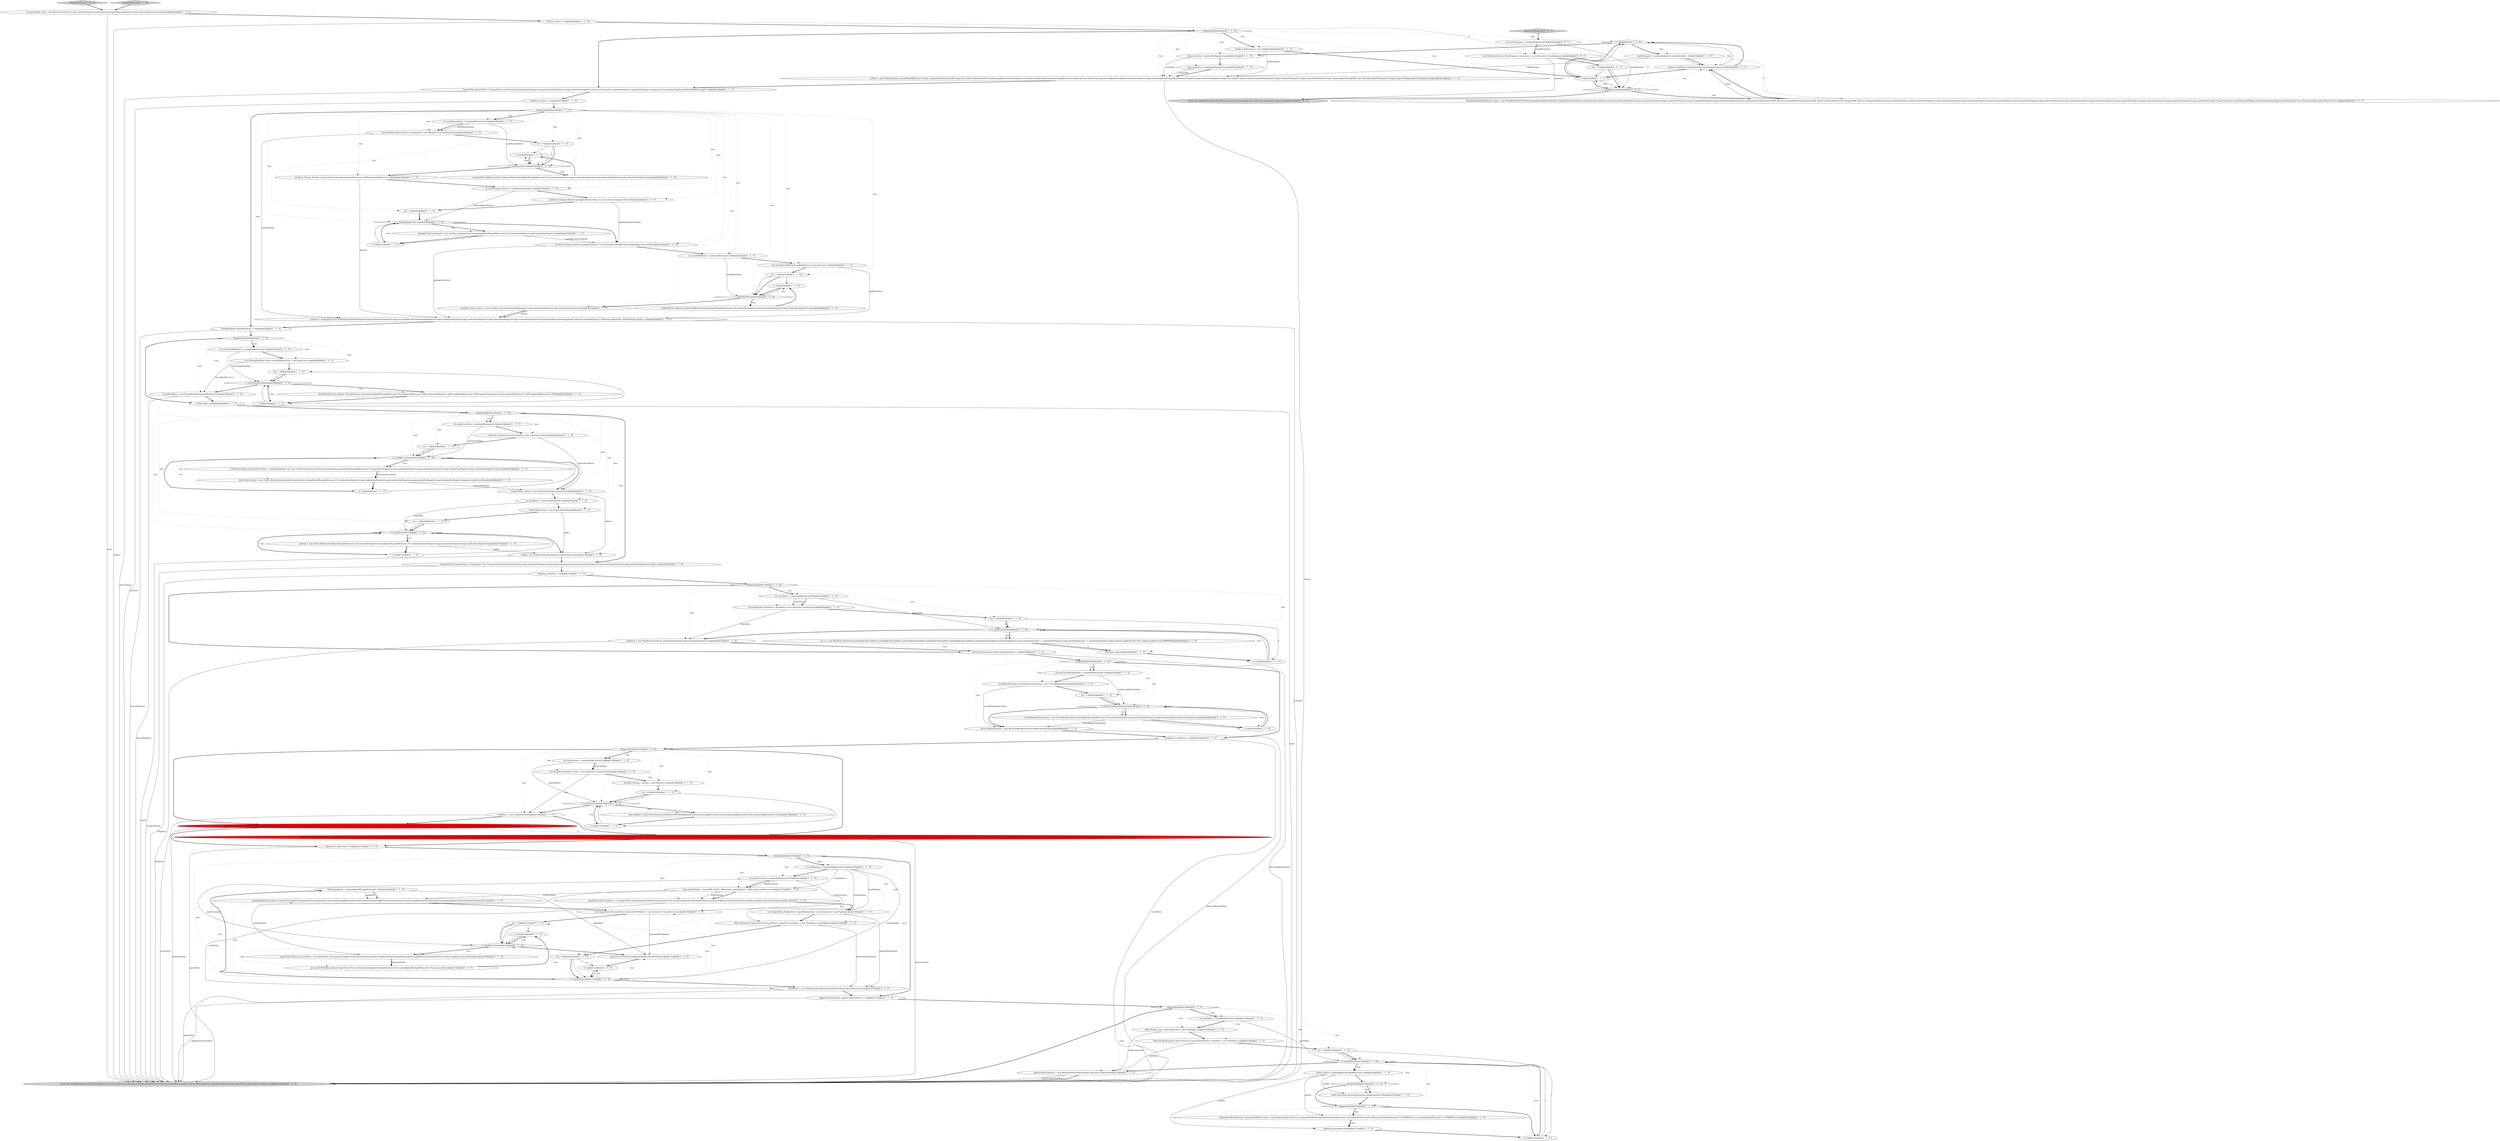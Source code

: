digraph {
91 [style = filled, label = "String pipelineId = randomAlphaOfLengthBetween(3,10)@@@124@@@['1', '1', '0']", fillcolor = white, shape = ellipse image = "AAA0AAABBB1BBB"];
56 [style = filled, label = "int i = 0@@@142@@@['1', '1', '0']", fillcolor = white, shape = ellipse image = "AAA0AAABBB1BBB"];
113 [style = filled, label = "i < numContents@@@106@@@['1', '1', '0']", fillcolor = white, shape = diamond image = "AAA0AAABBB1BBB"];
15 [style = filled, label = "frequently()@@@90@@@['1', '1', '0']", fillcolor = white, shape = diamond image = "AAA0AAABBB1BBB"];
93 [style = filled, label = "frequently()@@@78@@@['1', '1', '0']", fillcolor = white, shape = diamond image = "AAA0AAABBB1BBB"];
102 [style = filled, label = "JvmStats jvmStats = null@@@17@@@['1', '1', '0']", fillcolor = white, shape = ellipse image = "AAA0AAABBB1BBB"];
133 [style = filled, label = "return new FollowStatsAction.StatsResponses(Collections.emptyList(),Collections.emptyList(),responses)@@@11@@@['0', '0', '1']", fillcolor = lightgray, shape = ellipse image = "AAA0AAABBB3BBB"];
55 [style = filled, label = "int numPipelines = randomIntBetween(0,10)@@@115@@@['1', '1', '0']", fillcolor = white, shape = ellipse image = "AAA0AAABBB1BBB"];
127 [style = filled, label = "List<IngestStats.ProcessorStat> processorPerPipeline = new ArrayList<>(numProcessors)@@@126@@@['1', '1', '0']", fillcolor = white, shape = ellipse image = "AAA0AAABBB1BBB"];
97 [style = filled, label = "i < numGarbageCollectors@@@30@@@['1', '1', '0']", fillcolor = white, shape = diamond image = "AAA0AAABBB1BBB"];
109 [style = filled, label = "int numPaths = randomIntBetween(0,10)@@@67@@@['1', '1', '0']", fillcolor = white, shape = ellipse image = "AAA0AAABBB1BBB"];
47 [style = filled, label = "i < 3@@@8@@@['1', '1', '0']", fillcolor = white, shape = diamond image = "AAA0AAABBB1BBB"];
36 [style = filled, label = "double loadAverages = new double((((@@@6@@@['1', '1', '0']", fillcolor = white, shape = ellipse image = "AAA0AAABBB1BBB"];
11 [style = filled, label = "k < numClients@@@82@@@['1', '1', '0']", fillcolor = white, shape = diamond image = "AAA0AAABBB1BBB"];
134 [style = filled, label = "List<FollowStatsAction.StatsResponse> responses = new ArrayList<>(numResponses)@@@4@@@['0', '0', '1']", fillcolor = white, shape = ellipse image = "AAA0AAABBB3BBB"];
126 [style = filled, label = "responses.add(new FollowStatsAction.StatsResponse(status))@@@9@@@['1', '1', '1']", fillcolor = white, shape = ellipse image = "AAA0AAABBB1BBB"];
125 [style = filled, label = "i < numThreadPoolStats@@@50@@@['1', '1', '0']", fillcolor = white, shape = diamond image = "AAA0AAABBB1BBB"];
2 [style = filled, label = "int numGarbageCollectors = randomIntBetween(0,10)@@@27@@@['1', '1', '0']", fillcolor = white, shape = ellipse image = "AAA0AAABBB1BBB"];
1 [style = filled, label = "i++@@@51@@@['1', '1', '0']", fillcolor = white, shape = ellipse image = "AAA0AAABBB1BBB"];
100 [style = filled, label = "memoryPools.add(new JvmStats.MemoryPool(randomAlphaOfLengthBetween(3,10),randomNonNegativeLong(),randomNonNegativeLong(),randomNonNegativeLong(),randomNonNegativeLong()))@@@24@@@['1', '1', '0']", fillcolor = white, shape = ellipse image = "AAA0AAABBB1BBB"];
108 [style = filled, label = "DiscoveryNode node = new DiscoveryNode(\"test_node\",buildNewFakeTransportAddress(),emptyMap(),emptySet(),VersionUtils.randomVersion(random()))@@@3@@@['1', '1', '0']", fillcolor = white, shape = ellipse image = "AAA0AAABBB1BBB"];
81 [style = filled, label = "i++@@@39@@@['1', '1', '0']", fillcolor = white, shape = ellipse image = "AAA0AAABBB1BBB"];
42 [style = filled, label = "List<HttpStats.ClientStats> clientStats = new ArrayList<>(numClients)@@@80@@@['1', '1', '0']", fillcolor = white, shape = ellipse image = "AAA0AAABBB1BBB"];
48 [style = filled, label = "frequently()@@@57@@@['1', '1', '0']", fillcolor = white, shape = diamond image = "AAA0AAABBB1BBB"];
28 [style = filled, label = "List<ScriptContextStats> stats = new ArrayList<>(numContents)@@@103@@@['1', '1', '0']", fillcolor = white, shape = ellipse image = "AAA0AAABBB1BBB"];
13 [style = filled, label = "Map<String,List<IngestStats.ProcessorStat>> ingestProcessorStats = new HashMap<>(numPipelines)@@@120@@@['1', '1', '0']", fillcolor = white, shape = ellipse image = "AAA0AAABBB1BBB"];
76 [style = filled, label = "long swapTotal = randomNonNegativeLong()@@@13@@@['1', '1', '0']", fillcolor = white, shape = ellipse image = "AAA0AAABBB1BBB"];
43 [style = filled, label = "FsInfo.Path(( paths = new FsInfo.Path((((@@@68@@@['1', '1', '0']", fillcolor = white, shape = ellipse image = "AAA0AAABBB1BBB"];
52 [style = filled, label = "ResponseCollectorService.ComputedNodeStats stats = new ResponseCollectorService.ComputedNodeStats(nodeId,randomIntBetween(1,10),randomIntBetween(0,2000),randomDoubleBetween(1.0,10000000.0,true),randomDoubleBetween(1.0,10000000.0,true))@@@150@@@['1', '1', '0']", fillcolor = white, shape = ellipse image = "AAA0AAABBB1BBB"];
4 [style = filled, label = "int numProcessors = randomIntBetween(0,10)@@@116@@@['1', '1', '0']", fillcolor = white, shape = ellipse image = "AAA0AAABBB1BBB"];
124 [style = filled, label = "i++@@@23@@@['1', '1', '0']", fillcolor = white, shape = ellipse image = "AAA0AAABBB1BBB"];
66 [style = filled, label = "paths(i( = new FsInfo.Path(randomAlphaOfLengthBetween(3,10),randomBoolean()? randomAlphaOfLengthBetween(3,10): null,randomNonNegativeLong(),randomNonNegativeLong(),randomNonNegativeLong())@@@72@@@['1', '1', '0']", fillcolor = white, shape = ellipse image = "AAA0AAABBB1BBB"];
89 [style = filled, label = "loadAverages(i( = randomBoolean()? randomDouble(): -1@@@10@@@['1', '1', '0']", fillcolor = white, shape = ellipse image = "AAA0AAABBB1BBB"];
6 [style = filled, label = "frequently()@@@18@@@['1', '1', '0']", fillcolor = white, shape = diamond image = "AAA0AAABBB1BBB"];
111 [style = filled, label = "JvmStats.GarbageCollectors garbageCollectors = new JvmStats.GarbageCollectors(garbageCollectorsArray)@@@34@@@['1', '1', '0']", fillcolor = white, shape = ellipse image = "AAA0AAABBB1BBB"];
123 [style = filled, label = "i < numPaths@@@70@@@['1', '1', '0']", fillcolor = white, shape = diamond image = "AAA0AAABBB1BBB"];
77 [style = filled, label = "return new NodeStats(node,randomNonNegativeLong(),null,osStats,processStats,jvmStats,threadPoolStats,fsInfo,transportStats,httpStats,allCircuitBreakerStats,scriptStats,discoveryStats,ingestStats,adaptiveSelectionStats,null)@@@156@@@['1', '1', '0']", fillcolor = lightgray, shape = ellipse image = "AAA0AAABBB1BBB"];
50 [style = filled, label = "List<JvmStats.MemoryPool> memoryPools = new ArrayList<>(numMemoryPools)@@@20@@@['1', '1', '0']", fillcolor = white, shape = ellipse image = "AAA0AAABBB1BBB"];
8 [style = filled, label = "ingestPipelineStats.add(new IngestStats.PipelineStat(pipelineId,new IngestStats.Stats(randomLongBetween(0,maxStatValue),randomLongBetween(0,maxStatValue),randomLongBetween(0,maxStatValue),randomLongBetween(0,maxStatValue))))@@@125@@@['1', '1', '0']", fillcolor = white, shape = ellipse image = "AAA0AAABBB1BBB"];
30 [style = filled, label = "ScriptStats scriptStats = null@@@100@@@['1', '1', '0']", fillcolor = white, shape = ellipse image = "AAA0AAABBB1BBB"];
38 [style = filled, label = "nodeStats.put(nodeId,stats)@@@151@@@['1', '1', '0']", fillcolor = white, shape = ellipse image = "AAA0AAABBB1BBB"];
80 [style = filled, label = "IngestStats ingestStats = null@@@113@@@['1', '1', '0']", fillcolor = white, shape = ellipse image = "AAA0AAABBB1BBB"];
18 [style = filled, label = "int i = 0@@@121@@@['1', '1', '0']", fillcolor = white, shape = ellipse image = "AAA0AAABBB1BBB"];
84 [style = filled, label = "j++@@@129@@@['1', '1', '0']", fillcolor = white, shape = ellipse image = "AAA0AAABBB1BBB"];
49 [style = filled, label = "JvmStats.Classes classes = new JvmStats.Classes(randomNonNegativeLong(),randomNonNegativeLong(),randomNonNegativeLong())@@@42@@@['1', '1', '0']", fillcolor = white, shape = ellipse image = "AAA0AAABBB1BBB"];
75 [style = filled, label = "JvmStats.Threads threads = new JvmStats.Threads(randomIntBetween(1,1000),randomIntBetween(1,1000))@@@26@@@['1', '1', '0']", fillcolor = white, shape = ellipse image = "AAA0AAABBB1BBB"];
70 [style = filled, label = "int numThreadPoolStats = randomIntBetween(0,10)@@@47@@@['1', '1', '0']", fillcolor = white, shape = ellipse image = "AAA0AAABBB1BBB"];
26 [style = filled, label = "int i = 0@@@93@@@['1', '1', '0']", fillcolor = white, shape = ellipse image = "AAA0AAABBB1BBB"];
29 [style = filled, label = "FsInfo fsInfo = null@@@56@@@['1', '1', '0']", fillcolor = white, shape = ellipse image = "AAA0AAABBB1BBB"];
132 [style = filled, label = "DiscoveryStats discoveryStats = frequently()? new DiscoveryStats(randomBoolean()? new PendingClusterStateStats(randomInt(),randomInt(),randomInt()): null,randomBoolean()? new PublishClusterStateStats(randomNonNegativeLong(),randomNonNegativeLong(),randomNonNegativeLong()): null,randomBoolean()? new ClusterStateUpdateStats(randomNonNegativeLong(),randomNonNegativeLong(),randomNonNegativeLong(),randomNonNegativeLong(),randomNonNegativeLong(),randomNonNegativeLong(),randomNonNegativeLong(),randomNonNegativeLong(),randomNonNegativeLong(),randomNonNegativeLong(),randomNonNegativeLong(),randomNonNegativeLong(),randomNonNegativeLong(),randomNonNegativeLong(),randomNonNegativeLong(),randomNonNegativeLong(),randomNonNegativeLong(),randomNonNegativeLong(),randomNonNegativeLong()): null): null@@@112@@@['0', '1', '0']", fillcolor = red, shape = ellipse image = "AAA1AAABBB2BBB"];
88 [style = filled, label = "i < numPipelines@@@122@@@['1', '1', '0']", fillcolor = white, shape = diamond image = "AAA0AAABBB1BBB"];
72 [style = filled, label = "FsInfo.DeviceStats(( deviceStatsArray = new FsInfo.DeviceStats((((@@@59@@@['1', '1', '0']", fillcolor = white, shape = ellipse image = "AAA0AAABBB1BBB"];
33 [style = filled, label = "int j = 0@@@127@@@['1', '1', '0']", fillcolor = white, shape = ellipse image = "AAA0AAABBB1BBB"];
128 [style = filled, label = "TransportStats transportStats = frequently()? new TransportStats(randomNonNegativeLong(),randomNonNegativeLong(),randomNonNegativeLong(),randomNonNegativeLong(),randomNonNegativeLong(),randomNonNegativeLong()): null@@@76@@@['1', '1', '0']", fillcolor = white, shape = ellipse image = "AAA0AAABBB1BBB"];
139 [style = filled, label = "int i = 0@@@5@@@['0', '0', '1']", fillcolor = white, shape = ellipse image = "AAA0AAABBB3BBB"];
119 [style = filled, label = "frequently()@@@114@@@['1', '1', '0']", fillcolor = white, shape = diamond image = "AAA0AAABBB1BBB"];
73 [style = filled, label = "frequently()@@@149@@@['1', '1', '0']", fillcolor = white, shape = diamond image = "AAA0AAABBB1BBB"];
68 [style = filled, label = "i < numCircuitBreakerStats@@@94@@@['1', '1', '0']", fillcolor = white, shape = diamond image = "AAA0AAABBB1BBB"];
23 [style = filled, label = "circuitBreakerStatsArray(i( = new CircuitBreakerStats(randomAlphaOfLengthBetween(3,10),randomNonNegativeLong(),randomNonNegativeLong(),randomDouble(),randomNonNegativeLong())@@@96@@@['1', '1', '0']", fillcolor = white, shape = ellipse image = "AAA0AAABBB1BBB"];
114 [style = filled, label = "ThreadPoolStats threadPoolStats = null@@@45@@@['1', '1', '0']", fillcolor = white, shape = ellipse image = "AAA0AAABBB1BBB"];
7 [style = filled, label = "processorPerPipeline.add(new IngestStats.ProcessorStat(randomAlphaOfLengthBetween(3,10),randomAlphaOfLengthBetween(3,10),processorStats))@@@131@@@['1', '1', '0']", fillcolor = white, shape = ellipse image = "AAA0AAABBB1BBB"];
92 [style = filled, label = "allCircuitBreakerStats = new AllCircuitBreakerStats(circuitBreakerStatsArray)@@@98@@@['1', '1', '0']", fillcolor = white, shape = ellipse image = "AAA0AAABBB1BBB"];
40 [style = filled, label = "List<ThreadPoolStats.Stats> threadPoolStatsList = new ArrayList<>()@@@48@@@['1', '1', '0']", fillcolor = white, shape = ellipse image = "AAA0AAABBB1BBB"];
129 [style = filled, label = "i < numDeviceStats@@@61@@@['1', '1', '0']", fillcolor = white, shape = diamond image = "AAA0AAABBB1BBB"];
137 [style = filled, label = "i < numResponses@@@6@@@['0', '0', '1']", fillcolor = white, shape = diamond image = "AAA0AAABBB3BBB"];
63 [style = filled, label = "adaptiveSelectionStats = new AdaptiveSelectionStats(nodeConnections,nodeStats)@@@154@@@['1', '1', '0']", fillcolor = white, shape = ellipse image = "AAA0AAABBB1BBB"];
106 [style = filled, label = "fsInfo = new FsInfo(randomNonNegativeLong(),ioStats,paths)@@@74@@@['1', '1', '0']", fillcolor = white, shape = ellipse image = "AAA0AAABBB1BBB"];
44 [style = filled, label = "nodeConnections.put(nodeId,randomLongBetween(0,100))@@@147@@@['1', '1', '0']", fillcolor = white, shape = ellipse image = "AAA0AAABBB1BBB"];
16 [style = filled, label = "String nodeId = randomAlphaOfLengthBetween(3,10)@@@145@@@['1', '1', '0']", fillcolor = white, shape = ellipse image = "AAA0AAABBB1BBB"];
78 [style = filled, label = "IngestStats.Stats processorStats = new IngestStats.Stats(randomLongBetween(0,maxStatValue),randomLongBetween(0,maxStatValue),randomLongBetween(0,maxStatValue),randomLongBetween(0,maxStatValue))@@@130@@@['1', '1', '0']", fillcolor = white, shape = ellipse image = "AAA0AAABBB1BBB"];
115 [style = filled, label = "int i = 0@@@29@@@['1', '1', '0']", fillcolor = white, shape = ellipse image = "AAA0AAABBB1BBB"];
51 [style = filled, label = "frequently()@@@101@@@['1', '1', '0']", fillcolor = white, shape = diamond image = "AAA0AAABBB1BBB"];
130 [style = filled, label = "int i = 0@@@105@@@['1', '1', '0']", fillcolor = white, shape = ellipse image = "AAA0AAABBB1BBB"];
120 [style = filled, label = "int numClients = randomIntBetween(0,50)@@@79@@@['1', '1', '0']", fillcolor = white, shape = ellipse image = "AAA0AAABBB1BBB"];
37 [style = filled, label = "scriptStats = new ScriptStats(stats)@@@110@@@['1', '1', '0']", fillcolor = white, shape = ellipse image = "AAA0AAABBB1BBB"];
0 [style = filled, label = "int numMemoryPools = randomIntBetween(0,10)@@@19@@@['1', '1', '0']", fillcolor = white, shape = ellipse image = "AAA0AAABBB1BBB"];
12 [style = filled, label = "FsInfo.IoStats ioStats = new FsInfo.IoStats(deviceStatsArray)@@@66@@@['1', '1', '0']", fillcolor = white, shape = ellipse image = "AAA0AAABBB1BBB"];
21 [style = filled, label = "garbageCollectorsArray(i( = new JvmStats.GarbageCollector(randomAlphaOfLengthBetween(3,10),randomNonNegativeLong(),randomNonNegativeLong())@@@32@@@['1', '1', '0']", fillcolor = white, shape = ellipse image = "AAA0AAABBB1BBB"];
25 [style = filled, label = "List<JvmStats.BufferPool> bufferPoolList = new ArrayList<>()@@@36@@@['1', '1', '0']", fillcolor = white, shape = ellipse image = "AAA0AAABBB1BBB"];
20 [style = filled, label = "AdaptiveSelectionStats adaptiveSelectionStats = null@@@137@@@['1', '1', '0']", fillcolor = white, shape = ellipse image = "AAA0AAABBB1BBB"];
57 [style = filled, label = "FsInfo.DeviceStats previousDeviceStats = randomBoolean()? null: new FsInfo.DeviceStats(randomInt(),randomInt(),randomAlphaOfLengthBetween(3,10),randomNonNegativeLong(),randomNonNegativeLong(),randomNonNegativeLong(),randomNonNegativeLong(),randomNonNegativeLong(),null)@@@63@@@['1', '1', '0']", fillcolor = white, shape = ellipse image = "AAA0AAABBB1BBB"];
62 [style = filled, label = "DiscoveryStats discoveryStats = frequently()? new DiscoveryStats(randomBoolean()? new PendingClusterStateStats(randomInt(),randomInt(),randomInt()): null,randomBoolean()? new PublishClusterStateStats(randomNonNegativeLong(),randomNonNegativeLong(),randomNonNegativeLong()): null): null@@@112@@@['1', '0', '0']", fillcolor = red, shape = ellipse image = "AAA1AAABBB1BBB"];
121 [style = filled, label = "deviceStatsArray(i( = new FsInfo.DeviceStats(randomInt(),randomInt(),randomAlphaOfLengthBetween(3,10),randomNonNegativeLong(),randomNonNegativeLong(),randomNonNegativeLong(),randomNonNegativeLong(),randomNonNegativeLong(),previousDeviceStats)@@@64@@@['1', '1', '0']", fillcolor = white, shape = ellipse image = "AAA0AAABBB1BBB"];
136 [style = filled, label = "int numResponses = randomIntBetween(0,8)@@@3@@@['0', '0', '1']", fillcolor = white, shape = ellipse image = "AAA0AAABBB3BBB"];
101 [style = filled, label = "frequently()@@@146@@@['1', '1', '0']", fillcolor = white, shape = diamond image = "AAA0AAABBB1BBB"];
14 [style = filled, label = "long memTotal = randomNonNegativeLong()@@@12@@@['1', '1', '0']", fillcolor = white, shape = ellipse image = "AAA0AAABBB1BBB"];
90 [style = filled, label = "int numBufferPools = randomIntBetween(0,10)@@@35@@@['1', '1', '0']", fillcolor = white, shape = ellipse image = "AAA0AAABBB1BBB"];
98 [style = filled, label = "int numDeviceStats = randomIntBetween(0,10)@@@58@@@['1', '1', '0']", fillcolor = white, shape = ellipse image = "AAA0AAABBB1BBB"];
3 [style = filled, label = "i++@@@62@@@['1', '1', '0']", fillcolor = white, shape = ellipse image = "AAA0AAABBB1BBB"];
122 [style = filled, label = "i++@@@123@@@['1', '1', '0']", fillcolor = white, shape = ellipse image = "AAA0AAABBB1BBB"];
138 [style = filled, label = "ShardFollowNodeTaskStatus status = new ShardFollowNodeTaskStatus(randomAlphaOfLength(4),randomAlphaOfLength(4),randomAlphaOfLength(4),randomInt(),randomNonNegativeLong(),randomNonNegativeLong(),randomNonNegativeLong(),randomNonNegativeLong(),randomNonNegativeLong(),randomIntBetween(0,Integer.MAX_VALUE),randomIntBetween(0,Integer.MAX_VALUE),randomIntBetween(0,Integer.MAX_VALUE),randomNonNegativeLong(),randomNonNegativeLong(),randomNonNegativeLong(),randomNonNegativeLong(),randomNonNegativeLong(),randomNonNegativeLong(),randomNonNegativeLong(),randomNonNegativeLong(),randomNonNegativeLong(),randomNonNegativeLong(),randomNonNegativeLong(),randomNonNegativeLong(),randomNonNegativeLong(),randomNonNegativeLong(),Collections.emptyNavigableMap(),randomNonNegativeLong(),randomBoolean()? new ElasticsearchException(\"fatal error\"): null)@@@8@@@['0', '0', '1']", fillcolor = white, shape = ellipse image = "AAA0AAABBB3BBB"];
45 [style = filled, label = "Map<String,Long> nodeConnections = new HashMap<>()@@@140@@@['1', '1', '0']", fillcolor = white, shape = ellipse image = "AAA0AAABBB1BBB"];
99 [style = filled, label = "createNodeStats['1', '0', '0']", fillcolor = lightgray, shape = diamond image = "AAA0AAABBB1BBB"];
59 [style = filled, label = "i++@@@71@@@['1', '1', '0']", fillcolor = white, shape = ellipse image = "AAA0AAABBB1BBB"];
83 [style = filled, label = "int numCircuitBreakerStats = randomIntBetween(0,10)@@@91@@@['1', '1', '0']", fillcolor = white, shape = ellipse image = "AAA0AAABBB1BBB"];
9 [style = filled, label = "httpStats = new HttpStats(clientStats,randomNonNegativeLong(),randomNonNegativeLong())@@@87@@@['1', '1', '0']", fillcolor = white, shape = ellipse image = "AAA0AAABBB1BBB"];
117 [style = filled, label = "k++@@@83@@@['1', '1', '0']", fillcolor = white, shape = ellipse image = "AAA0AAABBB1BBB"];
22 [style = filled, label = "HashSet<String> contexts = new HashSet<>()@@@104@@@['1', '1', '0']", fillcolor = white, shape = ellipse image = "AAA0AAABBB1BBB"];
110 [style = filled, label = "int numContents = randomIntBetween(0,20)@@@102@@@['1', '1', '0']", fillcolor = white, shape = ellipse image = "AAA0AAABBB1BBB"];
5 [style = filled, label = "int numNodes = randomIntBetween(0,10)@@@139@@@['1', '1', '0']", fillcolor = white, shape = ellipse image = "AAA0AAABBB1BBB"];
46 [style = filled, label = "i < numNodes@@@143@@@['1', '1', '0']", fillcolor = white, shape = diamond image = "AAA0AAABBB1BBB"];
94 [style = filled, label = "int k = 0@@@81@@@['1', '1', '0']", fillcolor = white, shape = ellipse image = "AAA0AAABBB1BBB"];
53 [style = filled, label = "ProcessStats processStats = frequently()? new ProcessStats(randomNonNegativeLong(),randomNonNegativeLong(),randomNonNegativeLong(),new ProcessStats.Cpu(randomShort(),randomNonNegativeLong()),new ProcessStats.Mem(randomNonNegativeLong())): null@@@16@@@['1', '1', '0']", fillcolor = white, shape = ellipse image = "AAA0AAABBB1BBB"];
105 [style = filled, label = "frequently()@@@5@@@['1', '1', '0']", fillcolor = white, shape = diamond image = "AAA0AAABBB1BBB"];
85 [style = filled, label = "int i = 0@@@60@@@['1', '1', '0']", fillcolor = white, shape = ellipse image = "AAA0AAABBB1BBB"];
67 [style = filled, label = "clientStats.add(cs)@@@85@@@['1', '1', '0']", fillcolor = white, shape = ellipse image = "AAA0AAABBB1BBB"];
79 [style = filled, label = "JvmStats.GarbageCollector(( garbageCollectorsArray = new JvmStats.GarbageCollector((((@@@28@@@['1', '1', '0']", fillcolor = white, shape = ellipse image = "AAA0AAABBB1BBB"];
74 [style = filled, label = "int i = 0@@@37@@@['1', '1', '0']", fillcolor = white, shape = ellipse image = "AAA0AAABBB1BBB"];
41 [style = filled, label = "j < numProcessors@@@128@@@['1', '1', '0']", fillcolor = white, shape = diamond image = "AAA0AAABBB1BBB"];
71 [style = filled, label = "ingestProcessorStats.put(pipelineId,processorPerPipeline)@@@133@@@['1', '1', '0']", fillcolor = white, shape = ellipse image = "AAA0AAABBB1BBB"];
107 [style = filled, label = "int i = 0@@@21@@@['1', '1', '0']", fillcolor = white, shape = ellipse image = "AAA0AAABBB1BBB"];
116 [style = filled, label = "frequently()@@@46@@@['1', '1', '0']", fillcolor = white, shape = diamond image = "AAA0AAABBB1BBB"];
10 [style = filled, label = "CircuitBreakerStats(( circuitBreakerStatsArray = new CircuitBreakerStats((((@@@92@@@['1', '1', '0']", fillcolor = white, shape = ellipse image = "AAA0AAABBB1BBB"];
39 [style = filled, label = "var cs = new HttpStats.ClientStats(randomAlphaOfLength(6),randomAlphaOfLength(6),randomAlphaOfLength(6),randomAlphaOfLength(6),randomAlphaOfLength(6),randomAlphaOfLength(6),randomNonNegativeLong(),randomBoolean()? -1: randomNonNegativeLong(),randomBoolean()? -1: randomNonNegativeLong(),randomLongBetween(0,100),randomLongBetween(0,99999999))@@@84@@@['1', '1', '0']", fillcolor = white, shape = ellipse image = "AAA0AAABBB1BBB"];
69 [style = filled, label = "i++@@@7@@@['1', '1', '1']", fillcolor = white, shape = ellipse image = "AAA0AAABBB1BBB"];
32 [style = filled, label = "i < numMemoryPools@@@22@@@['1', '1', '0']", fillcolor = white, shape = diamond image = "AAA0AAABBB1BBB"];
17 [style = filled, label = "stats.add(new ScriptContextStats(randomValueOtherThanMany(null,null),randomLongBetween(0,1024),randomLongBetween(0,1024),randomLongBetween(0,1024)))@@@108@@@['1', '1', '0']", fillcolor = white, shape = ellipse image = "AAA0AAABBB1BBB"];
19 [style = filled, label = "OsStats osStats = null@@@4@@@['1', '1', '0']", fillcolor = white, shape = ellipse image = "AAA0AAABBB1BBB"];
87 [style = filled, label = "i++@@@107@@@['1', '1', '0']", fillcolor = white, shape = ellipse image = "AAA0AAABBB1BBB"];
35 [style = filled, label = "threadPoolStatsList.add(new ThreadPoolStats.Stats(randomAlphaOfLengthBetween(3,10),randomIntBetween(1,1000),randomIntBetween(1,1000),randomIntBetween(1,1000),randomNonNegativeLong(),randomIntBetween(1,1000),randomIntBetween(1,1000)))@@@52@@@['1', '1', '0']", fillcolor = white, shape = ellipse image = "AAA0AAABBB1BBB"];
27 [style = filled, label = "i++@@@144@@@['1', '1', '0']", fillcolor = white, shape = ellipse image = "AAA0AAABBB1BBB"];
103 [style = filled, label = "i < numBufferPools@@@38@@@['1', '1', '0']", fillcolor = white, shape = diamond image = "AAA0AAABBB1BBB"];
118 [style = filled, label = "int i = 0@@@49@@@['1', '1', '0']", fillcolor = white, shape = ellipse image = "AAA0AAABBB1BBB"];
135 [style = filled, label = "createStatsResponse['0', '0', '1']", fillcolor = lightgray, shape = diamond image = "AAA0AAABBB3BBB"];
54 [style = filled, label = "jvmStats = frequently()? new JvmStats(randomNonNegativeLong(),randomNonNegativeLong(),new JvmStats.Mem(randomNonNegativeLong(),randomNonNegativeLong(),randomNonNegativeLong(),randomNonNegativeLong(),randomNonNegativeLong(),memoryPools),threads,garbageCollectors,randomBoolean()? Collections.emptyList(): bufferPoolList,classes): null@@@43@@@['1', '1', '0']", fillcolor = white, shape = ellipse image = "AAA0AAABBB1BBB"];
65 [style = filled, label = "threadPoolStats = new ThreadPoolStats(threadPoolStatsList)@@@54@@@['1', '1', '0']", fillcolor = white, shape = ellipse image = "AAA0AAABBB1BBB"];
104 [style = filled, label = "long maxStatValue = Long.MAX_VALUE / Math.max(1,numPipelines) / Math.max(1,numProcessors)@@@117@@@['1', '1', '0']", fillcolor = white, shape = ellipse image = "AAA0AAABBB1BBB"];
24 [style = filled, label = "i++@@@31@@@['1', '1', '0']", fillcolor = white, shape = ellipse image = "AAA0AAABBB1BBB"];
61 [style = filled, label = "bufferPoolList.add(new JvmStats.BufferPool(randomAlphaOfLengthBetween(3,10),randomNonNegativeLong(),randomNonNegativeLong(),randomNonNegativeLong()))@@@40@@@['1', '1', '0']", fillcolor = white, shape = ellipse image = "AAA0AAABBB1BBB"];
34 [style = filled, label = "i++@@@95@@@['1', '1', '0']", fillcolor = white, shape = ellipse image = "AAA0AAABBB1BBB"];
112 [style = filled, label = "int i = 0@@@69@@@['1', '1', '0']", fillcolor = white, shape = ellipse image = "AAA0AAABBB1BBB"];
60 [style = filled, label = "IngestStats.Stats totalStats = new IngestStats.Stats(randomLongBetween(0,maxStatValue),randomLongBetween(0,maxStatValue),randomLongBetween(0,maxStatValue),randomLongBetween(0,maxStatValue))@@@118@@@['1', '1', '0']", fillcolor = white, shape = ellipse image = "AAA0AAABBB1BBB"];
31 [style = filled, label = "List<IngestStats.PipelineStat> ingestPipelineStats = new ArrayList<>(numPipelines)@@@119@@@['1', '1', '0']", fillcolor = white, shape = ellipse image = "AAA0AAABBB1BBB"];
86 [style = filled, label = "AllCircuitBreakerStats allCircuitBreakerStats = null@@@89@@@['1', '1', '0']", fillcolor = white, shape = ellipse image = "AAA0AAABBB1BBB"];
95 [style = filled, label = "frequently()@@@138@@@['1', '1', '0']", fillcolor = white, shape = diamond image = "AAA0AAABBB1BBB"];
96 [style = filled, label = "osStats = new OsStats(System.currentTimeMillis(),new OsStats.Cpu(randomShort(),loadAverages),new OsStats.Mem(memTotal,randomLongBetween(0,memTotal)),new OsStats.Swap(swapTotal,randomLongBetween(0,swapTotal)),new OsStats.Cgroup(randomAlphaOfLength(8),randomNonNegativeLong(),randomAlphaOfLength(8),randomNonNegativeLong(),randomNonNegativeLong(),new OsStats.Cgroup.CpuStat(randomNonNegativeLong(),randomNonNegativeLong(),randomNonNegativeLong()),randomAlphaOfLength(8),Long.toString(randomNonNegativeLong()),Long.toString(randomNonNegativeLong())))@@@14@@@['1', '1', '0']", fillcolor = white, shape = ellipse image = "AAA0AAABBB1BBB"];
82 [style = filled, label = "Map<String,ResponseCollectorService.ComputedNodeStats> nodeStats = new HashMap<>()@@@141@@@['1', '1', '0']", fillcolor = white, shape = ellipse image = "AAA0AAABBB1BBB"];
64 [style = filled, label = "HttpStats httpStats = null@@@77@@@['1', '1', '0']", fillcolor = white, shape = ellipse image = "AAA0AAABBB1BBB"];
131 [style = filled, label = "createNodeStats['0', '1', '0']", fillcolor = lightgray, shape = diamond image = "AAA0AAABBB2BBB"];
58 [style = filled, label = "ingestStats = new IngestStats(totalStats,ingestPipelineStats,ingestProcessorStats)@@@135@@@['1', '1', '0']", fillcolor = white, shape = ellipse image = "AAA0AAABBB1BBB"];
30->77 [style = solid, label="scriptStats"];
4->127 [style = solid, label="numProcessors"];
20->95 [style = bold, label=""];
116->125 [style = dotted, label="true"];
124->32 [style = bold, label=""];
90->103 [style = solid, label="numBufferPools"];
21->24 [style = bold, label=""];
45->82 [style = bold, label=""];
93->86 [style = bold, label=""];
32->100 [style = bold, label=""];
6->115 [style = dotted, label="true"];
123->66 [style = bold, label=""];
6->111 [style = dotted, label="true"];
48->72 [style = dotted, label="true"];
39->67 [style = bold, label=""];
136->134 [style = solid, label="numResponses"];
6->0 [style = dotted, label="true"];
88->127 [style = dotted, label="true"];
16->44 [style = solid, label="nodeId"];
134->133 [style = solid, label="responses"];
15->26 [style = dotted, label="true"];
129->57 [style = bold, label=""];
112->123 [style = bold, label=""];
5->46 [style = solid, label="numNodes"];
129->121 [style = dotted, label="true"];
136->134 [style = bold, label=""];
29->77 [style = solid, label="fsInfo"];
121->3 [style = solid, label="i"];
11->117 [style = dotted, label="true"];
10->26 [style = bold, label=""];
119->18 [style = dotted, label="true"];
118->125 [style = solid, label="i"];
13->58 [style = solid, label="ingestProcessorStats"];
125->35 [style = bold, label=""];
95->45 [style = dotted, label="true"];
11->67 [style = dotted, label="true"];
26->68 [style = solid, label="i"];
15->92 [style = dotted, label="true"];
87->113 [style = bold, label=""];
6->54 [style = dotted, label="true"];
69->137 [style = bold, label=""];
117->11 [style = solid, label="k"];
60->58 [style = solid, label="totalStats"];
10->92 [style = solid, label="circuitBreakerStatsArray"];
128->64 [style = bold, label=""];
82->56 [style = bold, label=""];
12->109 [style = bold, label=""];
49->54 [style = bold, label=""];
13->18 [style = bold, label=""];
24->97 [style = solid, label="i"];
41->84 [style = dotted, label="true"];
53->102 [style = bold, label=""];
127->71 [style = solid, label="processorPerPipeline"];
2->79 [style = bold, label=""];
24->97 [style = bold, label=""];
105->69 [style = dotted, label="true"];
100->124 [style = bold, label=""];
32->100 [style = dotted, label="true"];
0->32 [style = solid, label="numMemoryPools"];
93->9 [style = dotted, label="true"];
104->78 [style = solid, label="maxStatValue"];
6->97 [style = dotted, label="true"];
35->1 [style = bold, label=""];
113->37 [style = bold, label=""];
7->84 [style = bold, label=""];
2->97 [style = solid, label="numGarbageCollectors"];
37->77 [style = solid, label="scriptStats"];
124->32 [style = solid, label="i"];
51->110 [style = bold, label=""];
6->103 [style = dotted, label="true"];
93->11 [style = dotted, label="true"];
21->111 [style = solid, label="garbageCollectorsArray"];
19->105 [style = bold, label=""];
40->65 [style = solid, label="threadPoolStatsList"];
93->120 [style = dotted, label="true"];
88->91 [style = dotted, label="true"];
48->109 [style = dotted, label="true"];
110->28 [style = bold, label=""];
47->137 [style = dashed, label="0"];
84->41 [style = solid, label="j"];
52->38 [style = solid, label="stats"];
59->123 [style = solid, label="i"];
117->11 [style = bold, label=""];
109->123 [style = solid, label="numPaths"];
6->0 [style = bold, label=""];
46->73 [style = dotted, label="true"];
108->77 [style = solid, label="node"];
46->27 [style = dotted, label="true"];
113->87 [style = dotted, label="true"];
57->121 [style = bold, label=""];
48->85 [style = dotted, label="true"];
55->4 [style = bold, label=""];
62->77 [style = solid, label="discoveryStats"];
101->44 [style = dotted, label="true"];
29->48 [style = bold, label=""];
103->49 [style = bold, label=""];
105->53 [style = bold, label=""];
123->66 [style = dotted, label="true"];
66->59 [style = bold, label=""];
68->34 [style = dotted, label="true"];
68->23 [style = bold, label=""];
137->69 [style = dotted, label="true"];
56->46 [style = solid, label="i"];
73->27 [style = bold, label=""];
48->129 [style = dotted, label="true"];
95->77 [style = bold, label=""];
87->113 [style = solid, label="i"];
81->103 [style = bold, label=""];
6->75 [style = dotted, label="true"];
28->37 [style = solid, label="stats"];
88->122 [style = dotted, label="true"];
15->68 [style = dotted, label="true"];
6->32 [style = dotted, label="true"];
5->45 [style = bold, label=""];
11->9 [style = bold, label=""];
74->81 [style = solid, label="i"];
85->129 [style = bold, label=""];
112->123 [style = solid, label="i"];
78->7 [style = bold, label=""];
99->108 [style = bold, label=""];
58->20 [style = bold, label=""];
81->103 [style = solid, label="i"];
6->107 [style = dotted, label="true"];
134->139 [style = bold, label=""];
36->96 [style = solid, label="loadAverages"];
119->31 [style = dotted, label="true"];
79->111 [style = solid, label="garbageCollectorsArray"];
119->58 [style = dotted, label="true"];
34->68 [style = solid, label="i"];
9->77 [style = solid, label="httpStats"];
86->15 [style = bold, label=""];
128->77 [style = solid, label="transportStats"];
97->21 [style = bold, label=""];
129->57 [style = dotted, label="true"];
95->56 [style = dotted, label="true"];
33->41 [style = bold, label=""];
58->77 [style = solid, label="ingestStats"];
90->25 [style = bold, label=""];
92->30 [style = bold, label=""];
18->88 [style = bold, label=""];
27->46 [style = bold, label=""];
91->8 [style = bold, label=""];
23->92 [style = solid, label="circuitBreakerStatsArray"];
138->126 [style = solid, label="status"];
46->16 [style = dotted, label="true"];
41->7 [style = dotted, label="true"];
83->10 [style = bold, label=""];
6->25 [style = dotted, label="true"];
64->77 [style = solid, label="httpStats"];
33->84 [style = solid, label="j"];
42->94 [style = bold, label=""];
41->71 [style = bold, label=""];
129->12 [style = bold, label=""];
70->40 [style = bold, label=""];
95->5 [style = dotted, label="true"];
115->97 [style = solid, label="i"];
73->52 [style = bold, label=""];
69->137 [style = solid, label="i"];
119->55 [style = dotted, label="true"];
79->115 [style = bold, label=""];
46->16 [style = bold, label=""];
125->1 [style = dotted, label="true"];
107->32 [style = solid, label="i"];
137->138 [style = dotted, label="true"];
38->27 [style = bold, label=""];
31->58 [style = solid, label="ingestPipelineStats"];
91->8 [style = solid, label="pipelineId"];
131->108 [style = bold, label=""];
71->122 [style = bold, label=""];
137->133 [style = bold, label=""];
74->103 [style = solid, label="i"];
6->2 [style = dotted, label="true"];
3->129 [style = solid, label="i"];
137->126 [style = dotted, label="true"];
33->41 [style = solid, label="j"];
42->9 [style = solid, label="clientStats"];
116->65 [style = dotted, label="true"];
132->77 [style = solid, label="discoveryStats"];
93->94 [style = dotted, label="true"];
82->63 [style = solid, label="nodeStats"];
120->42 [style = solid, label="numClients"];
104->60 [style = solid, label="maxStatValue"];
48->112 [style = dotted, label="true"];
3->129 [style = bold, label=""];
15->83 [style = dotted, label="true"];
120->11 [style = solid, label="numClients"];
39->67 [style = solid, label="cs"];
126->47 [style = bold, label=""];
95->5 [style = bold, label=""];
54->77 [style = solid, label="jvmStats"];
116->70 [style = dotted, label="true"];
76->96 [style = bold, label=""];
48->106 [style = dotted, label="true"];
15->30 [style = bold, label=""];
138->126 [style = bold, label=""];
25->74 [style = bold, label=""];
16->52 [style = solid, label="nodeId"];
30->51 [style = bold, label=""];
123->59 [style = dotted, label="true"];
4->104 [style = solid, label="numProcessors"];
15->83 [style = bold, label=""];
101->73 [style = bold, label=""];
19->77 [style = solid, label="osStats"];
51->22 [style = dotted, label="true"];
95->63 [style = dotted, label="true"];
70->125 [style = solid, label="numThreadPoolStats"];
113->17 [style = bold, label=""];
113->17 [style = dotted, label="true"];
73->52 [style = dotted, label="true"];
88->33 [style = dotted, label="true"];
102->77 [style = solid, label="jvmStats"];
119->104 [style = dotted, label="true"];
105->36 [style = dotted, label="true"];
9->86 [style = bold, label=""];
48->12 [style = dotted, label="true"];
129->3 [style = dotted, label="true"];
62->132 [style = dashed, label="0"];
101->44 [style = bold, label=""];
109->43 [style = bold, label=""];
27->46 [style = solid, label="i"];
19->134 [style = dashed, label="0"];
105->96 [style = dotted, label="true"];
63->77 [style = solid, label="adaptiveSelectionStats"];
118->1 [style = solid, label="i"];
34->68 [style = bold, label=""];
111->54 [style = solid, label="garbageCollectors"];
37->62 [style = bold, label=""];
98->129 [style = solid, label="numDeviceStats"];
96->53 [style = bold, label=""];
110->28 [style = solid, label="numContents"];
48->43 [style = dotted, label="true"];
17->87 [style = bold, label=""];
114->77 [style = solid, label="threadPoolStats"];
6->79 [style = dotted, label="true"];
97->111 [style = bold, label=""];
107->124 [style = solid, label="i"];
125->65 [style = bold, label=""];
44->73 [style = bold, label=""];
110->113 [style = solid, label="numContents"];
68->23 [style = dotted, label="true"];
130->113 [style = solid, label="i"];
12->106 [style = solid, label="ioStats"];
127->33 [style = bold, label=""];
119->60 [style = dotted, label="true"];
56->27 [style = solid, label="i"];
94->117 [style = solid, label="k"];
123->106 [style = bold, label=""];
46->63 [style = bold, label=""];
83->68 [style = solid, label="numCircuitBreakerStats"];
116->29 [style = bold, label=""];
137->138 [style = bold, label=""];
20->77 [style = solid, label="adaptiveSelectionStats"];
88->58 [style = bold, label=""];
47->89 [style = bold, label=""];
1->125 [style = solid, label="i"];
122->88 [style = solid, label="i"];
55->31 [style = solid, label="numPipelines"];
54->114 [style = bold, label=""];
135->136 [style = bold, label=""];
60->31 [style = bold, label=""];
86->77 [style = solid, label="allCircuitBreakerStats"];
104->60 [style = bold, label=""];
139->137 [style = bold, label=""];
51->28 [style = dotted, label="true"];
116->118 [style = dotted, label="true"];
51->132 [style = bold, label=""];
48->128 [style = bold, label=""];
139->137 [style = solid, label="i"];
118->125 [style = bold, label=""];
89->126 [style = solid, label="i"];
50->54 [style = solid, label="memoryPools"];
32->75 [style = bold, label=""];
105->14 [style = dotted, label="true"];
105->47 [style = dotted, label="true"];
22->130 [style = bold, label=""];
6->50 [style = dotted, label="true"];
119->88 [style = dotted, label="true"];
53->77 [style = solid, label="processStats"];
32->124 [style = dotted, label="true"];
0->50 [style = solid, label="numMemoryPools"];
75->2 [style = bold, label=""];
119->55 [style = bold, label=""];
94->11 [style = bold, label=""];
126->69 [style = bold, label=""];
119->13 [style = dotted, label="true"];
125->35 [style = dotted, label="true"];
107->32 [style = bold, label=""];
37->132 [style = bold, label=""];
105->36 [style = bold, label=""];
69->47 [style = solid, label="i"];
116->40 [style = dotted, label="true"];
121->3 [style = bold, label=""];
95->46 [style = dotted, label="true"];
98->72 [style = bold, label=""];
8->127 [style = bold, label=""];
94->11 [style = solid, label="k"];
6->90 [style = dotted, label="true"];
66->59 [style = solid, label="i"];
84->41 [style = bold, label=""];
55->13 [style = solid, label="numPipelines"];
136->137 [style = solid, label="numResponses"];
80->77 [style = solid, label="ingestStats"];
105->76 [style = dotted, label="true"];
18->122 [style = solid, label="i"];
103->61 [style = bold, label=""];
75->54 [style = solid, label="threads"];
121->12 [style = solid, label="deviceStatsArray"];
104->8 [style = solid, label="maxStatValue"];
1->125 [style = bold, label=""];
106->77 [style = solid, label="fsInfo"];
23->34 [style = bold, label=""];
76->96 [style = solid, label="swapTotal"];
61->81 [style = bold, label=""];
93->120 [style = bold, label=""];
51->130 [style = dotted, label="true"];
89->96 [style = solid, label="loadAverages"];
14->76 [style = bold, label=""];
51->37 [style = dotted, label="true"];
48->123 [style = dotted, label="true"];
97->24 [style = dotted, label="true"];
57->121 [style = solid, label="previousDeviceStats"];
59->123 [style = bold, label=""];
50->107 [style = bold, label=""];
74->103 [style = bold, label=""];
130->113 [style = bold, label=""];
16->101 [style = bold, label=""];
88->71 [style = dotted, label="true"];
106->128 [style = bold, label=""];
122->88 [style = bold, label=""];
108->19 [style = bold, label=""];
115->97 [style = bold, label=""];
26->68 [style = bold, label=""];
92->77 [style = solid, label="allCircuitBreakerStats"];
47->126 [style = dotted, label="true"];
48->98 [style = dotted, label="true"];
18->88 [style = solid, label="i"];
23->34 [style = solid, label="i"];
36->69 [style = bold, label=""];
45->63 [style = solid, label="nodeConnections"];
116->70 [style = bold, label=""];
88->8 [style = dotted, label="true"];
55->88 [style = solid, label="numPipelines"];
68->92 [style = bold, label=""];
4->104 [style = bold, label=""];
56->46 [style = bold, label=""];
16->38 [style = solid, label="nodeId"];
15->10 [style = dotted, label="true"];
67->117 [style = bold, label=""];
139->69 [style = solid, label="i"];
43->106 [style = solid, label="paths"];
11->39 [style = dotted, label="true"];
80->119 [style = bold, label=""];
93->42 [style = dotted, label="true"];
88->41 [style = dotted, label="true"];
25->54 [style = solid, label="bufferPoolList"];
55->104 [style = solid, label="numPipelines"];
91->71 [style = solid, label="pipelineId"];
41->78 [style = bold, label=""];
6->49 [style = dotted, label="true"];
14->96 [style = solid, label="memTotal"];
63->77 [style = bold, label=""];
89->126 [style = bold, label=""];
6->74 [style = dotted, label="true"];
119->4 [style = dotted, label="true"];
65->29 [style = bold, label=""];
65->77 [style = solid, label="threadPoolStats"];
103->81 [style = dotted, label="true"];
43->112 [style = bold, label=""];
96->77 [style = solid, label="osStats"];
51->62 [style = bold, label=""];
119->20 [style = bold, label=""];
85->129 [style = solid, label="i"];
102->6 [style = bold, label=""];
31->13 [style = bold, label=""];
48->98 [style = bold, label=""];
97->21 [style = dotted, label="true"];
126->47 [style = solid, label="i"];
111->90 [style = bold, label=""];
89->138 [style = dashed, label="0"];
47->89 [style = dotted, label="true"];
114->116 [style = bold, label=""];
62->80 [style = bold, label=""];
72->12 [style = solid, label="deviceStatsArray"];
72->85 [style = bold, label=""];
49->54 [style = solid, label="classes"];
51->110 [style = dotted, label="true"];
66->106 [style = solid, label="paths"];
64->93 [style = bold, label=""];
28->22 [style = bold, label=""];
95->82 [style = dotted, label="true"];
51->113 [style = dotted, label="true"];
40->118 [style = bold, label=""];
73->38 [style = dotted, label="true"];
52->38 [style = bold, label=""];
21->24 [style = solid, label="i"];
78->7 [style = solid, label="processorStats"];
41->78 [style = dotted, label="true"];
0->50 [style = bold, label=""];
46->101 [style = dotted, label="true"];
130->87 [style = solid, label="i"];
4->41 [style = solid, label="numProcessors"];
69->47 [style = bold, label=""];
88->91 [style = bold, label=""];
11->39 [style = bold, label=""];
120->42 [style = bold, label=""];
132->80 [style = bold, label=""];
47->14 [style = bold, label=""];
103->61 [style = dotted, label="true"];
6->114 [style = bold, label=""];
}
